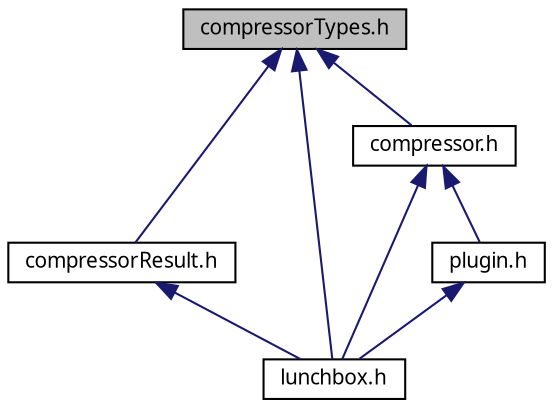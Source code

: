 digraph "compressorTypes.h"
{
  edge [fontname="Sans",fontsize="10",labelfontname="Sans",labelfontsize="10"];
  node [fontname="Sans",fontsize="10",shape=record];
  Node1 [label="compressorTypes.h",height=0.2,width=0.4,color="black", fillcolor="grey75", style="filled" fontcolor="black"];
  Node1 -> Node2 [dir="back",color="midnightblue",fontsize="10",style="solid",fontname="Sans"];
  Node2 [label="compressorResult.h",height=0.2,width=0.4,color="black", fillcolor="white", style="filled",URL="$compressor_result_8h_source.html"];
  Node2 -> Node3 [dir="back",color="midnightblue",fontsize="10",style="solid",fontname="Sans"];
  Node3 [label="lunchbox.h",height=0.2,width=0.4,color="black", fillcolor="white", style="filled",URL="$lunchbox_8h_source.html"];
  Node1 -> Node3 [dir="back",color="midnightblue",fontsize="10",style="solid",fontname="Sans"];
  Node1 -> Node4 [dir="back",color="midnightblue",fontsize="10",style="solid",fontname="Sans"];
  Node4 [label="compressor.h",height=0.2,width=0.4,color="black", fillcolor="white", style="filled",URL="$plugins_2compressor_8h.html",tooltip="The API to create runtime-loadable compression plugins. "];
  Node4 -> Node3 [dir="back",color="midnightblue",fontsize="10",style="solid",fontname="Sans"];
  Node4 -> Node5 [dir="back",color="midnightblue",fontsize="10",style="solid",fontname="Sans"];
  Node5 [label="plugin.h",height=0.2,width=0.4,color="black", fillcolor="white", style="filled",URL="$plugin_8h_source.html"];
  Node5 -> Node3 [dir="back",color="midnightblue",fontsize="10",style="solid",fontname="Sans"];
}
